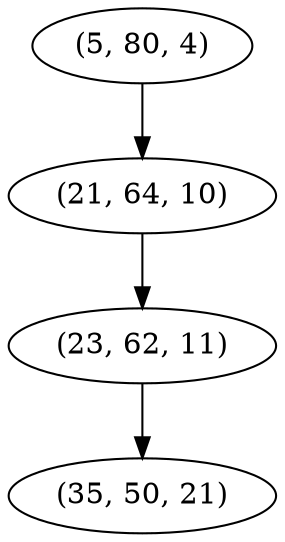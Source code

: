 digraph tree {
    "(5, 80, 4)";
    "(21, 64, 10)";
    "(23, 62, 11)";
    "(35, 50, 21)";
    "(5, 80, 4)" -> "(21, 64, 10)";
    "(21, 64, 10)" -> "(23, 62, 11)";
    "(23, 62, 11)" -> "(35, 50, 21)";
}
